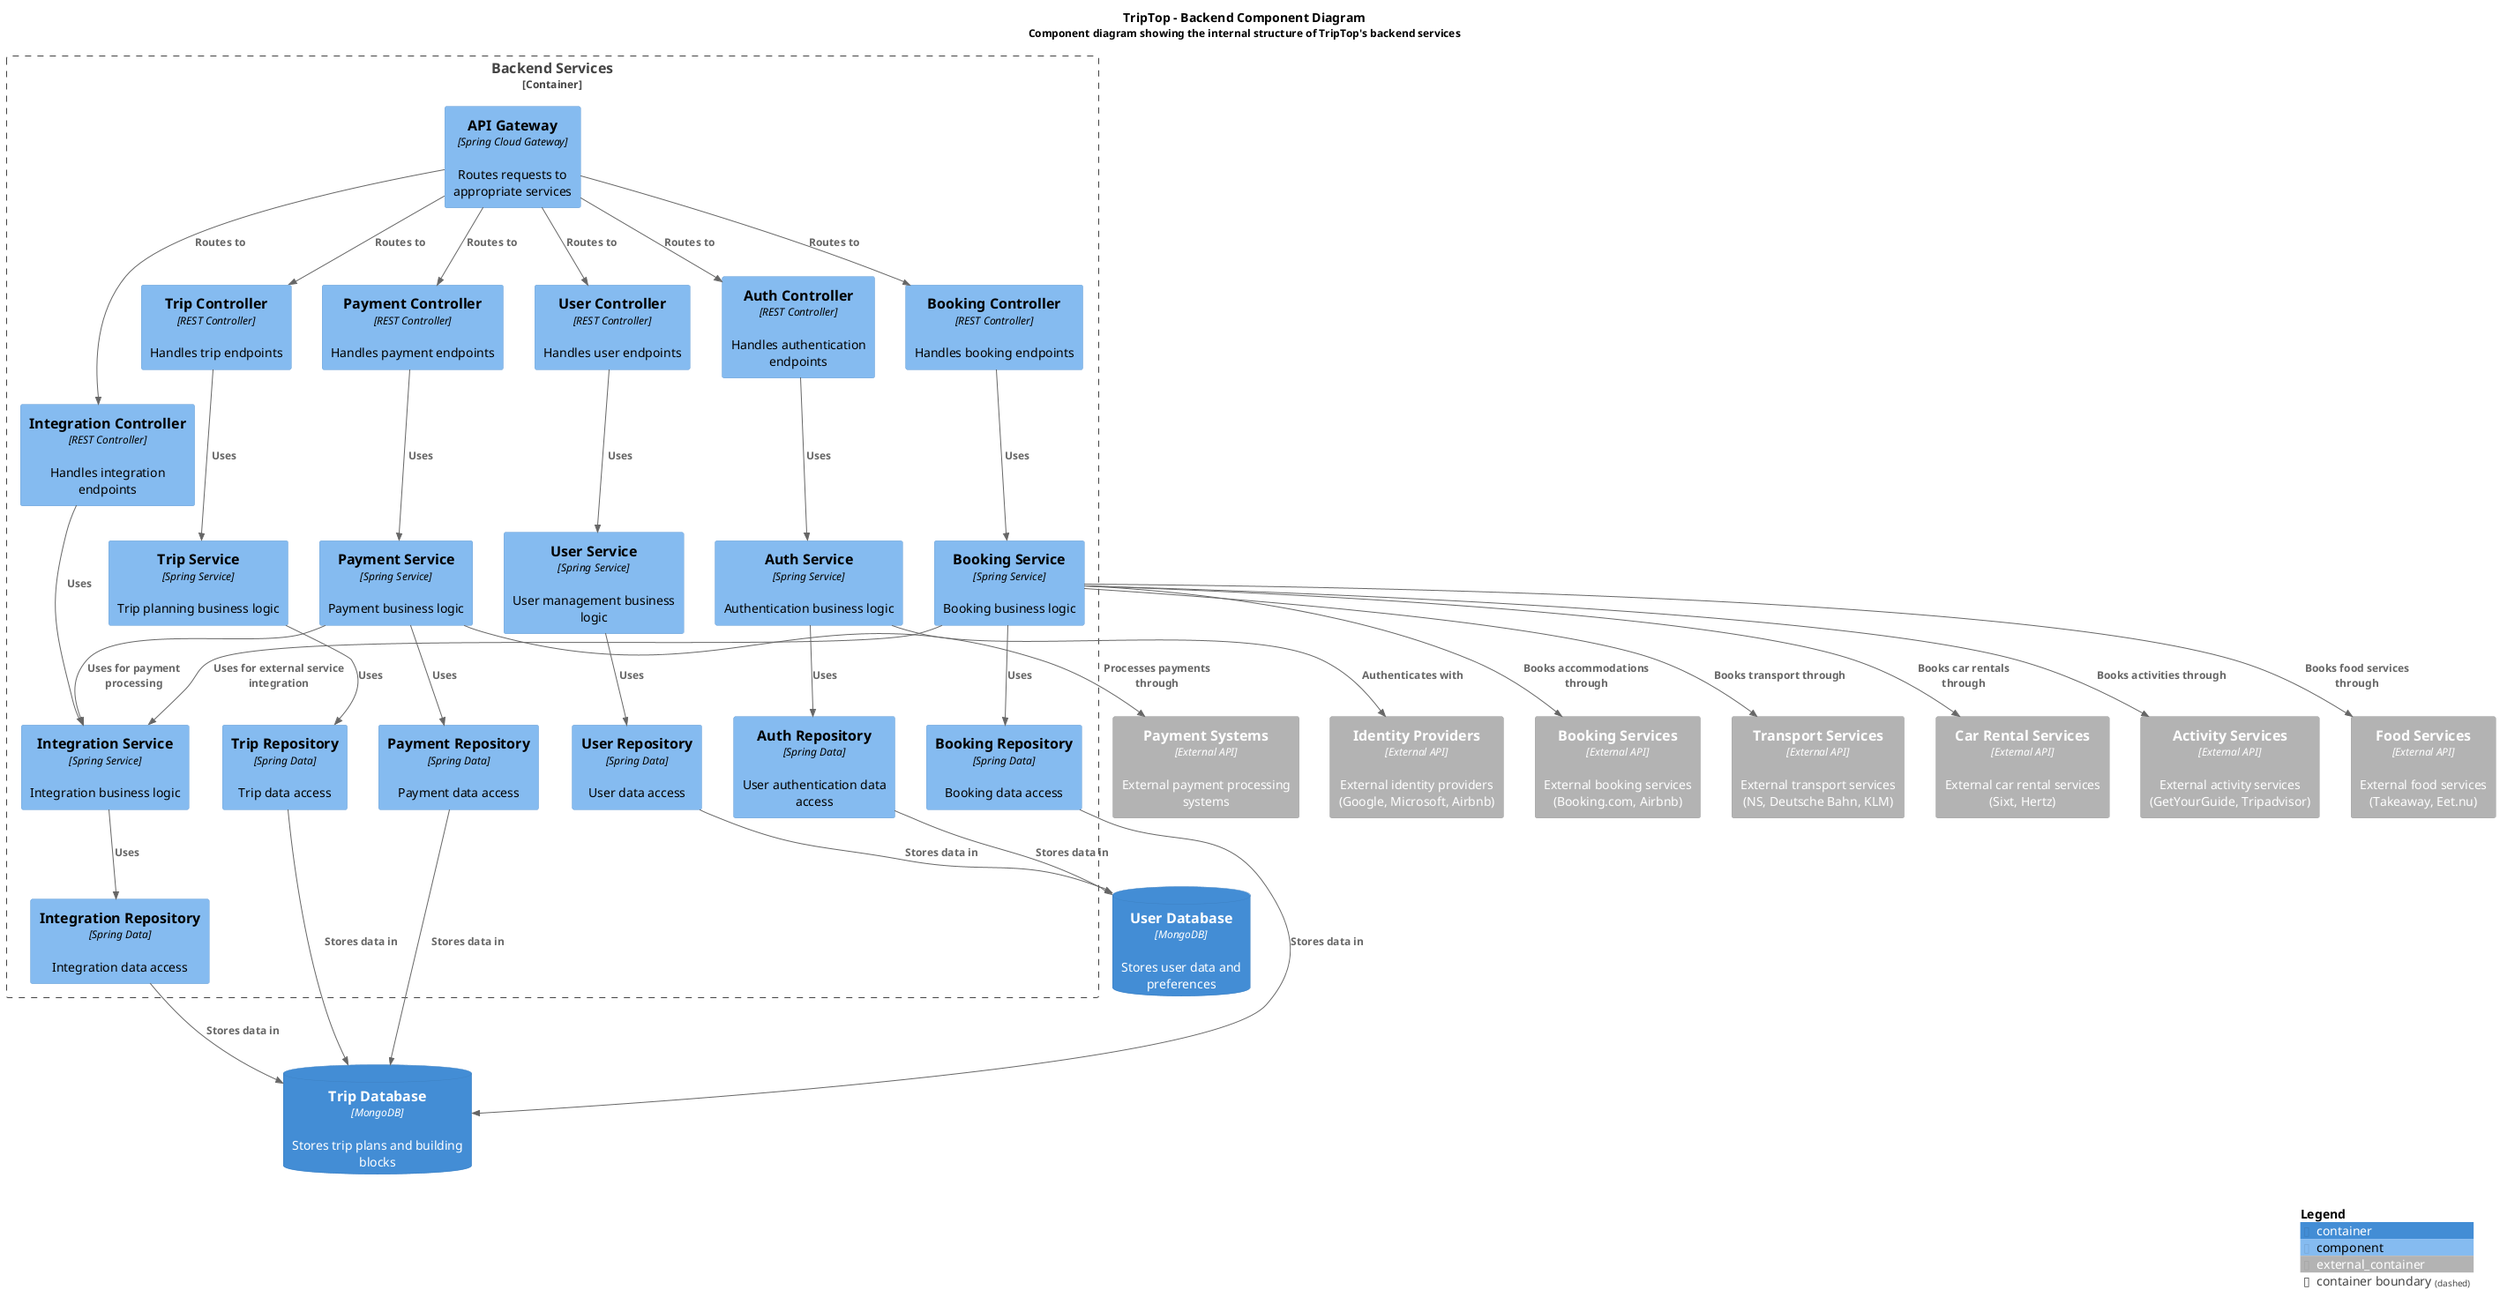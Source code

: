 @startuml

title
TripTop - Backend Component Diagram
<font size="12">Component diagram showing the internal structure of TripTop's backend services</font>
end title

!include <C4/C4_Component>

LAYOUT_WITH_LEGEND()

' External Systems
Container_Ext(identityProviderExt, "Identity Providers", "External API", "External identity providers (Google, Microsoft, Airbnb)")
Container_Ext(paymentSystemExt, "Payment Systems", "External API", "External payment processing systems")
Container_Ext(bookingServiceExt, "Booking Services", "External API", "External booking services (Booking.com, Airbnb)")
Container_Ext(transportServiceExt, "Transport Services", "External API", "External transport services (NS, Deutsche Bahn, KLM)")
Container_Ext(carRentalServiceExt, "Car Rental Services", "External API", "External car rental services (Sixt, Hertz)")
Container_Ext(activityServiceExt, "Activity Services", "External API", "External activity services (GetYourGuide, Tripadvisor)")
Container_Ext(foodServiceExt, "Food Services", "External API", "External food services (Takeaway, Eet.nu)")

' Backend Services
Container_Boundary(backend, "Backend Services", "Spring Boot", "All backend services") {
    ' API Gateway
    Component(apiGateway, "API Gateway", "Spring Cloud Gateway", "Routes requests to appropriate services")

    ' Authentication Components
    Component(authController, "Auth Controller", "REST Controller", "Handles authentication endpoints")
    Component(authService, "Auth Service", "Spring Service", "Authentication business logic")
    Component(authRepository, "Auth Repository", "Spring Data", "User authentication data access")

    ' Trip Components
    Component(tripController, "Trip Controller", "REST Controller", "Handles trip endpoints")
    Component(tripService, "Trip Service", "Spring Service", "Trip planning business logic")
    Component(tripRepository, "Trip Repository", "Spring Data", "Trip data access")

    ' Booking Components
    Component(bookingController, "Booking Controller", "REST Controller", "Handles booking endpoints")
    Component(bookingService, "Booking Service", "Spring Service", "Booking business logic")
    Component(bookingRepository, "Booking Repository", "Spring Data", "Booking data access")

    ' Payment Components
    Component(paymentController, "Payment Controller", "REST Controller", "Handles payment endpoints")
    Component(paymentService, "Payment Service", "Spring Service", "Payment business logic")
    Component(paymentRepository, "Payment Repository", "Spring Data", "Payment data access")

    ' Integration Components
    Component(integrationController, "Integration Controller", "REST Controller", "Handles integration endpoints")
    Component(integrationService, "Integration Service", "Spring Service", "Integration business logic")
    Component(integrationRepository, "Integration Repository", "Spring Data", "Integration data access")

    ' User Components
    Component(userController, "User Controller", "REST Controller", "Handles user endpoints")
    Component(userService, "User Service", "Spring Service", "User management business logic")
    Component(userRepository, "User Repository", "Spring Data", "User data access")
}

' Database Components
ContainerDb(tripDatabase, "Trip Database", "MongoDB", "Stores trip plans and building blocks")
ContainerDb(userDatabase, "User Database", "MongoDB", "Stores user data and preferences")

' Relationships with External Services
Rel(bookingService, bookingServiceExt, "Books accommodations through")
Rel(bookingService, transportServiceExt, "Books transport through")
Rel(bookingService, carRentalServiceExt, "Books car rentals through")
Rel(bookingService, activityServiceExt, "Books activities through")
Rel(bookingService, foodServiceExt, "Books food services through")
Rel(authService, identityProviderExt, "Authenticates with")
Rel(paymentService, paymentSystemExt, "Processes payments through")

' Internal Relationships - API Gateway to Controllers
Rel(apiGateway, authController, "Routes to")
Rel(apiGateway, tripController, "Routes to")
Rel(apiGateway, bookingController, "Routes to")
Rel(apiGateway, paymentController, "Routes to")
Rel(apiGateway, userController, "Routes to")
Rel(apiGateway, integrationController, "Routes to")

' Internal Relationships - Controller to Service
Rel(authController, authService, "Uses")
Rel(tripController, tripService, "Uses")
Rel(bookingController, bookingService, "Uses")
Rel(paymentController, paymentService, "Uses")
Rel(userController, userService, "Uses")
Rel(integrationController, integrationService, "Uses")

' Internal Relationships - Service to Repository
Rel(authService, authRepository, "Uses")
Rel(tripService, tripRepository, "Uses")
Rel(bookingService, bookingRepository, "Uses")
Rel(paymentService, paymentRepository, "Uses")
Rel(userService, userRepository, "Uses")
Rel(integrationService, integrationRepository, "Uses")

' Repository to Database Relationships
Rel(authRepository, userDatabase, "Stores data in")
Rel(userRepository, userDatabase, "Stores data in")
Rel(tripRepository, tripDatabase, "Stores data in")
Rel(bookingRepository, tripDatabase, "Stores data in")
Rel(paymentRepository, tripDatabase, "Stores data in")
Rel(integrationRepository, tripDatabase, "Stores data in")

' Service Layer Integration
Rel(bookingService, integrationService, "Uses for external service integration")
Rel(paymentService, integrationService, "Uses for payment processing")

SHOW_LEGEND()

@enduml